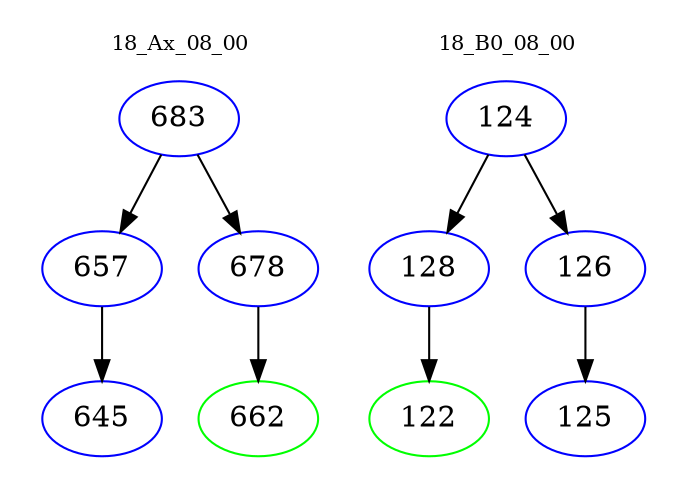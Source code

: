 digraph{
subgraph cluster_0 {
color = white
label = "18_Ax_08_00";
fontsize=10;
T0_683 [label="683", color="blue"]
T0_683 -> T0_657 [color="black"]
T0_657 [label="657", color="blue"]
T0_657 -> T0_645 [color="black"]
T0_645 [label="645", color="blue"]
T0_683 -> T0_678 [color="black"]
T0_678 [label="678", color="blue"]
T0_678 -> T0_662 [color="black"]
T0_662 [label="662", color="green"]
}
subgraph cluster_1 {
color = white
label = "18_B0_08_00";
fontsize=10;
T1_124 [label="124", color="blue"]
T1_124 -> T1_128 [color="black"]
T1_128 [label="128", color="blue"]
T1_128 -> T1_122 [color="black"]
T1_122 [label="122", color="green"]
T1_124 -> T1_126 [color="black"]
T1_126 [label="126", color="blue"]
T1_126 -> T1_125 [color="black"]
T1_125 [label="125", color="blue"]
}
}
